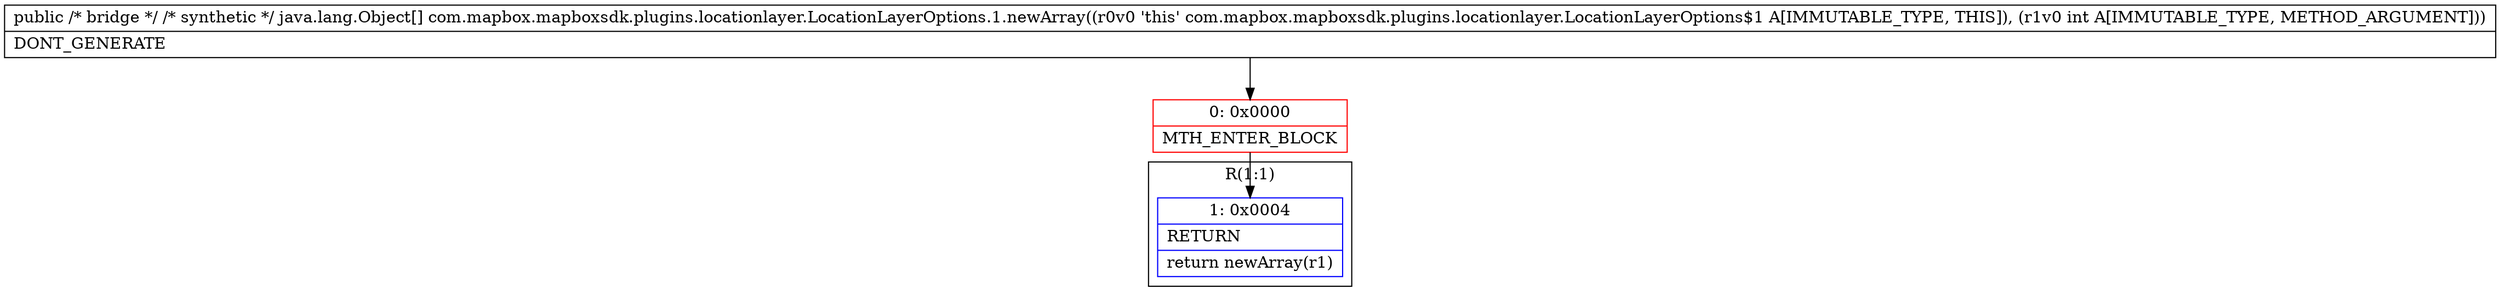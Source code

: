 digraph "CFG forcom.mapbox.mapboxsdk.plugins.locationlayer.LocationLayerOptions.1.newArray(I)[Ljava\/lang\/Object;" {
subgraph cluster_Region_601391018 {
label = "R(1:1)";
node [shape=record,color=blue];
Node_1 [shape=record,label="{1\:\ 0x0004|RETURN\l|return newArray(r1)\l}"];
}
Node_0 [shape=record,color=red,label="{0\:\ 0x0000|MTH_ENTER_BLOCK\l}"];
MethodNode[shape=record,label="{public \/* bridge *\/ \/* synthetic *\/ java.lang.Object[] com.mapbox.mapboxsdk.plugins.locationlayer.LocationLayerOptions.1.newArray((r0v0 'this' com.mapbox.mapboxsdk.plugins.locationlayer.LocationLayerOptions$1 A[IMMUTABLE_TYPE, THIS]), (r1v0 int A[IMMUTABLE_TYPE, METHOD_ARGUMENT]))  | DONT_GENERATE\l}"];
MethodNode -> Node_0;
Node_0 -> Node_1;
}

